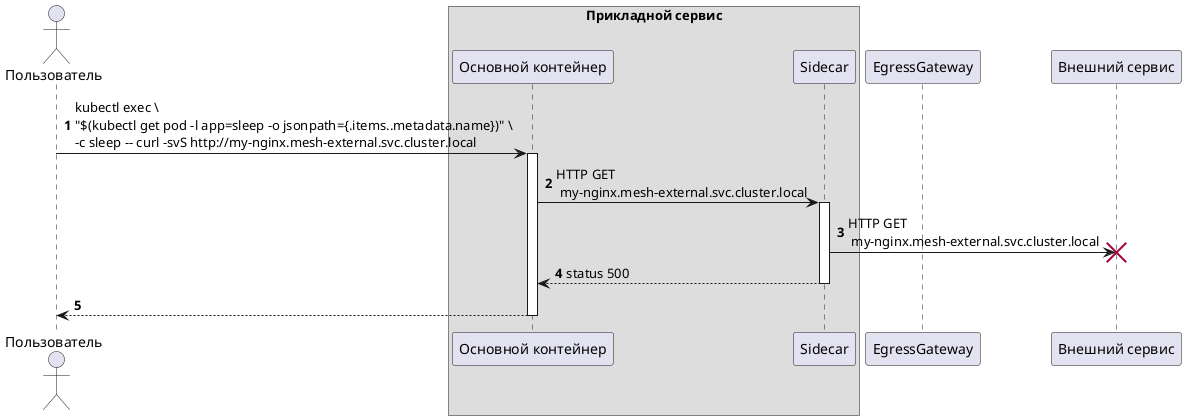 @startuml

actor Пользователь as User

box Прикладной сервис
    participant Sleep as "Основной контейнер"
    participant Sidecar
end box 

participant EgressGateway


participant External as "Внешний сервис"

autonumber

User->Sleep++: kubectl exec \ \n"$(kubectl get pod -l app=sleep -o jsonpath={.items..metadata.name})" \ \n-c sleep -- curl -svS http://my-nginx.mesh-external.svc.cluster.local
    Sleep->Sidecar++: HTTP GET \n my-nginx.mesh-external.svc.cluster.local
        Sidecar->External !! : HTTP GET \n my-nginx.mesh-external.svc.cluster.local
    return status 500
return